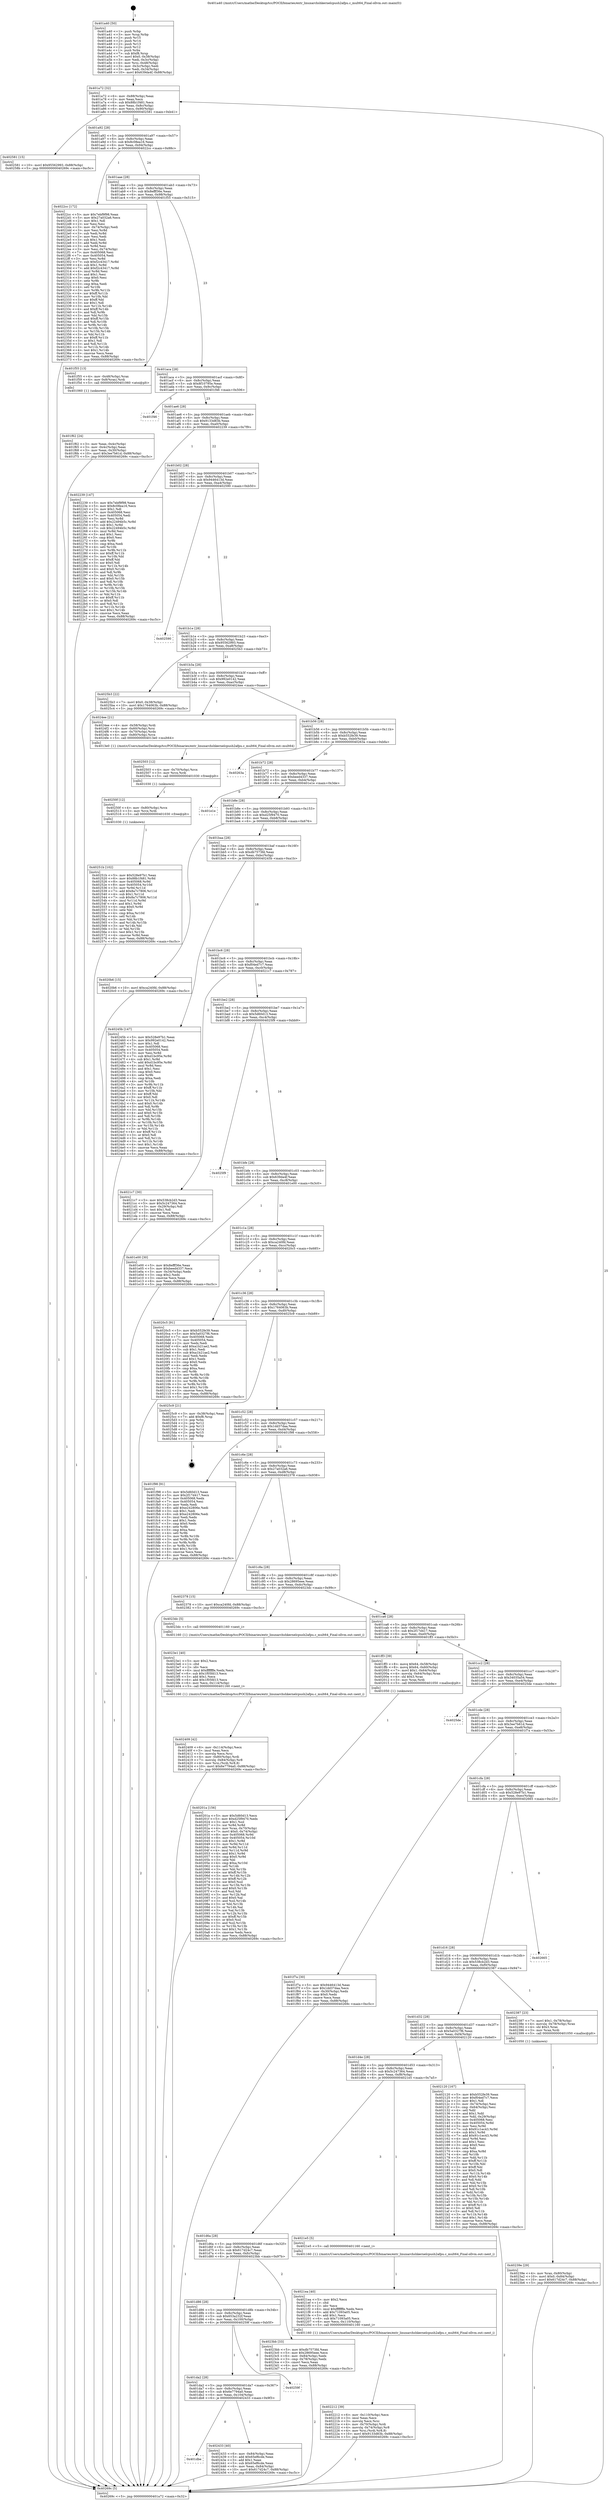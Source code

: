 digraph "0x401a40" {
  label = "0x401a40 (/mnt/c/Users/mathe/Desktop/tcc/POCII/binaries/extr_linuxarchshkernelcpush2afpu.c_mult64_Final-ollvm.out::main(0))"
  labelloc = "t"
  node[shape=record]

  Entry [label="",width=0.3,height=0.3,shape=circle,fillcolor=black,style=filled]
  "0x401a72" [label="{
     0x401a72 [32]\l
     | [instrs]\l
     &nbsp;&nbsp;0x401a72 \<+6\>: mov -0x88(%rbp),%eax\l
     &nbsp;&nbsp;0x401a78 \<+2\>: mov %eax,%ecx\l
     &nbsp;&nbsp;0x401a7a \<+6\>: sub $0x88b1f481,%ecx\l
     &nbsp;&nbsp;0x401a80 \<+6\>: mov %eax,-0x8c(%rbp)\l
     &nbsp;&nbsp;0x401a86 \<+6\>: mov %ecx,-0x90(%rbp)\l
     &nbsp;&nbsp;0x401a8c \<+6\>: je 0000000000402581 \<main+0xb41\>\l
  }"]
  "0x402581" [label="{
     0x402581 [15]\l
     | [instrs]\l
     &nbsp;&nbsp;0x402581 \<+10\>: movl $0x95562993,-0x88(%rbp)\l
     &nbsp;&nbsp;0x40258b \<+5\>: jmp 000000000040269c \<main+0xc5c\>\l
  }"]
  "0x401a92" [label="{
     0x401a92 [28]\l
     | [instrs]\l
     &nbsp;&nbsp;0x401a92 \<+5\>: jmp 0000000000401a97 \<main+0x57\>\l
     &nbsp;&nbsp;0x401a97 \<+6\>: mov -0x8c(%rbp),%eax\l
     &nbsp;&nbsp;0x401a9d \<+5\>: sub $0x8c08ea16,%eax\l
     &nbsp;&nbsp;0x401aa2 \<+6\>: mov %eax,-0x94(%rbp)\l
     &nbsp;&nbsp;0x401aa8 \<+6\>: je 00000000004022cc \<main+0x88c\>\l
  }"]
  Exit [label="",width=0.3,height=0.3,shape=circle,fillcolor=black,style=filled,peripheries=2]
  "0x4022cc" [label="{
     0x4022cc [172]\l
     | [instrs]\l
     &nbsp;&nbsp;0x4022cc \<+5\>: mov $0x7ebf9f98,%eax\l
     &nbsp;&nbsp;0x4022d1 \<+5\>: mov $0x27a032a6,%ecx\l
     &nbsp;&nbsp;0x4022d6 \<+2\>: mov $0x1,%dl\l
     &nbsp;&nbsp;0x4022d8 \<+2\>: xor %esi,%esi\l
     &nbsp;&nbsp;0x4022da \<+3\>: mov -0x74(%rbp),%edi\l
     &nbsp;&nbsp;0x4022dd \<+3\>: mov %esi,%r8d\l
     &nbsp;&nbsp;0x4022e0 \<+3\>: sub %edi,%r8d\l
     &nbsp;&nbsp;0x4022e3 \<+2\>: mov %esi,%edi\l
     &nbsp;&nbsp;0x4022e5 \<+3\>: sub $0x1,%edi\l
     &nbsp;&nbsp;0x4022e8 \<+3\>: add %edi,%r8d\l
     &nbsp;&nbsp;0x4022eb \<+3\>: sub %r8d,%esi\l
     &nbsp;&nbsp;0x4022ee \<+3\>: mov %esi,-0x74(%rbp)\l
     &nbsp;&nbsp;0x4022f1 \<+7\>: mov 0x405068,%esi\l
     &nbsp;&nbsp;0x4022f8 \<+7\>: mov 0x405054,%edi\l
     &nbsp;&nbsp;0x4022ff \<+3\>: mov %esi,%r8d\l
     &nbsp;&nbsp;0x402302 \<+7\>: sub $0xf2c43417,%r8d\l
     &nbsp;&nbsp;0x402309 \<+4\>: sub $0x1,%r8d\l
     &nbsp;&nbsp;0x40230d \<+7\>: add $0xf2c43417,%r8d\l
     &nbsp;&nbsp;0x402314 \<+4\>: imul %r8d,%esi\l
     &nbsp;&nbsp;0x402318 \<+3\>: and $0x1,%esi\l
     &nbsp;&nbsp;0x40231b \<+3\>: cmp $0x0,%esi\l
     &nbsp;&nbsp;0x40231e \<+4\>: sete %r9b\l
     &nbsp;&nbsp;0x402322 \<+3\>: cmp $0xa,%edi\l
     &nbsp;&nbsp;0x402325 \<+4\>: setl %r10b\l
     &nbsp;&nbsp;0x402329 \<+3\>: mov %r9b,%r11b\l
     &nbsp;&nbsp;0x40232c \<+4\>: xor $0xff,%r11b\l
     &nbsp;&nbsp;0x402330 \<+3\>: mov %r10b,%bl\l
     &nbsp;&nbsp;0x402333 \<+3\>: xor $0xff,%bl\l
     &nbsp;&nbsp;0x402336 \<+3\>: xor $0x1,%dl\l
     &nbsp;&nbsp;0x402339 \<+3\>: mov %r11b,%r14b\l
     &nbsp;&nbsp;0x40233c \<+4\>: and $0xff,%r14b\l
     &nbsp;&nbsp;0x402340 \<+3\>: and %dl,%r9b\l
     &nbsp;&nbsp;0x402343 \<+3\>: mov %bl,%r15b\l
     &nbsp;&nbsp;0x402346 \<+4\>: and $0xff,%r15b\l
     &nbsp;&nbsp;0x40234a \<+3\>: and %dl,%r10b\l
     &nbsp;&nbsp;0x40234d \<+3\>: or %r9b,%r14b\l
     &nbsp;&nbsp;0x402350 \<+3\>: or %r10b,%r15b\l
     &nbsp;&nbsp;0x402353 \<+3\>: xor %r15b,%r14b\l
     &nbsp;&nbsp;0x402356 \<+3\>: or %bl,%r11b\l
     &nbsp;&nbsp;0x402359 \<+4\>: xor $0xff,%r11b\l
     &nbsp;&nbsp;0x40235d \<+3\>: or $0x1,%dl\l
     &nbsp;&nbsp;0x402360 \<+3\>: and %dl,%r11b\l
     &nbsp;&nbsp;0x402363 \<+3\>: or %r11b,%r14b\l
     &nbsp;&nbsp;0x402366 \<+4\>: test $0x1,%r14b\l
     &nbsp;&nbsp;0x40236a \<+3\>: cmovne %ecx,%eax\l
     &nbsp;&nbsp;0x40236d \<+6\>: mov %eax,-0x88(%rbp)\l
     &nbsp;&nbsp;0x402373 \<+5\>: jmp 000000000040269c \<main+0xc5c\>\l
  }"]
  "0x401aae" [label="{
     0x401aae [28]\l
     | [instrs]\l
     &nbsp;&nbsp;0x401aae \<+5\>: jmp 0000000000401ab3 \<main+0x73\>\l
     &nbsp;&nbsp;0x401ab3 \<+6\>: mov -0x8c(%rbp),%eax\l
     &nbsp;&nbsp;0x401ab9 \<+5\>: sub $0x8efff36e,%eax\l
     &nbsp;&nbsp;0x401abe \<+6\>: mov %eax,-0x98(%rbp)\l
     &nbsp;&nbsp;0x401ac4 \<+6\>: je 0000000000401f55 \<main+0x515\>\l
  }"]
  "0x40251b" [label="{
     0x40251b [102]\l
     | [instrs]\l
     &nbsp;&nbsp;0x40251b \<+5\>: mov $0x528e97b1,%eax\l
     &nbsp;&nbsp;0x402520 \<+6\>: mov $0x88b1f481,%r8d\l
     &nbsp;&nbsp;0x402526 \<+8\>: mov 0x405068,%r9d\l
     &nbsp;&nbsp;0x40252e \<+8\>: mov 0x405054,%r10d\l
     &nbsp;&nbsp;0x402536 \<+3\>: mov %r9d,%r11d\l
     &nbsp;&nbsp;0x402539 \<+7\>: add $0x8a7c7806,%r11d\l
     &nbsp;&nbsp;0x402540 \<+4\>: sub $0x1,%r11d\l
     &nbsp;&nbsp;0x402544 \<+7\>: sub $0x8a7c7806,%r11d\l
     &nbsp;&nbsp;0x40254b \<+4\>: imul %r11d,%r9d\l
     &nbsp;&nbsp;0x40254f \<+4\>: and $0x1,%r9d\l
     &nbsp;&nbsp;0x402553 \<+4\>: cmp $0x0,%r9d\l
     &nbsp;&nbsp;0x402557 \<+3\>: sete %bl\l
     &nbsp;&nbsp;0x40255a \<+4\>: cmp $0xa,%r10d\l
     &nbsp;&nbsp;0x40255e \<+4\>: setl %r14b\l
     &nbsp;&nbsp;0x402562 \<+3\>: mov %bl,%r15b\l
     &nbsp;&nbsp;0x402565 \<+3\>: and %r14b,%r15b\l
     &nbsp;&nbsp;0x402568 \<+3\>: xor %r14b,%bl\l
     &nbsp;&nbsp;0x40256b \<+3\>: or %bl,%r15b\l
     &nbsp;&nbsp;0x40256e \<+4\>: test $0x1,%r15b\l
     &nbsp;&nbsp;0x402572 \<+4\>: cmovne %r8d,%eax\l
     &nbsp;&nbsp;0x402576 \<+6\>: mov %eax,-0x88(%rbp)\l
     &nbsp;&nbsp;0x40257c \<+5\>: jmp 000000000040269c \<main+0xc5c\>\l
  }"]
  "0x401f55" [label="{
     0x401f55 [13]\l
     | [instrs]\l
     &nbsp;&nbsp;0x401f55 \<+4\>: mov -0x48(%rbp),%rax\l
     &nbsp;&nbsp;0x401f59 \<+4\>: mov 0x8(%rax),%rdi\l
     &nbsp;&nbsp;0x401f5d \<+5\>: call 0000000000401060 \<atoi@plt\>\l
     | [calls]\l
     &nbsp;&nbsp;0x401060 \{1\} (unknown)\l
  }"]
  "0x401aca" [label="{
     0x401aca [28]\l
     | [instrs]\l
     &nbsp;&nbsp;0x401aca \<+5\>: jmp 0000000000401acf \<main+0x8f\>\l
     &nbsp;&nbsp;0x401acf \<+6\>: mov -0x8c(%rbp),%eax\l
     &nbsp;&nbsp;0x401ad5 \<+5\>: sub $0x8f10795e,%eax\l
     &nbsp;&nbsp;0x401ada \<+6\>: mov %eax,-0x9c(%rbp)\l
     &nbsp;&nbsp;0x401ae0 \<+6\>: je 0000000000401f46 \<main+0x506\>\l
  }"]
  "0x40250f" [label="{
     0x40250f [12]\l
     | [instrs]\l
     &nbsp;&nbsp;0x40250f \<+4\>: mov -0x80(%rbp),%rcx\l
     &nbsp;&nbsp;0x402513 \<+3\>: mov %rcx,%rdi\l
     &nbsp;&nbsp;0x402516 \<+5\>: call 0000000000401030 \<free@plt\>\l
     | [calls]\l
     &nbsp;&nbsp;0x401030 \{1\} (unknown)\l
  }"]
  "0x401f46" [label="{
     0x401f46\l
  }", style=dashed]
  "0x401ae6" [label="{
     0x401ae6 [28]\l
     | [instrs]\l
     &nbsp;&nbsp;0x401ae6 \<+5\>: jmp 0000000000401aeb \<main+0xab\>\l
     &nbsp;&nbsp;0x401aeb \<+6\>: mov -0x8c(%rbp),%eax\l
     &nbsp;&nbsp;0x401af1 \<+5\>: sub $0x9133d83b,%eax\l
     &nbsp;&nbsp;0x401af6 \<+6\>: mov %eax,-0xa0(%rbp)\l
     &nbsp;&nbsp;0x401afc \<+6\>: je 0000000000402239 \<main+0x7f9\>\l
  }"]
  "0x402503" [label="{
     0x402503 [12]\l
     | [instrs]\l
     &nbsp;&nbsp;0x402503 \<+4\>: mov -0x70(%rbp),%rcx\l
     &nbsp;&nbsp;0x402507 \<+3\>: mov %rcx,%rdi\l
     &nbsp;&nbsp;0x40250a \<+5\>: call 0000000000401030 \<free@plt\>\l
     | [calls]\l
     &nbsp;&nbsp;0x401030 \{1\} (unknown)\l
  }"]
  "0x402239" [label="{
     0x402239 [147]\l
     | [instrs]\l
     &nbsp;&nbsp;0x402239 \<+5\>: mov $0x7ebf9f98,%eax\l
     &nbsp;&nbsp;0x40223e \<+5\>: mov $0x8c08ea16,%ecx\l
     &nbsp;&nbsp;0x402243 \<+2\>: mov $0x1,%dl\l
     &nbsp;&nbsp;0x402245 \<+7\>: mov 0x405068,%esi\l
     &nbsp;&nbsp;0x40224c \<+7\>: mov 0x405054,%edi\l
     &nbsp;&nbsp;0x402253 \<+3\>: mov %esi,%r8d\l
     &nbsp;&nbsp;0x402256 \<+7\>: add $0x22494b5c,%r8d\l
     &nbsp;&nbsp;0x40225d \<+4\>: sub $0x1,%r8d\l
     &nbsp;&nbsp;0x402261 \<+7\>: sub $0x22494b5c,%r8d\l
     &nbsp;&nbsp;0x402268 \<+4\>: imul %r8d,%esi\l
     &nbsp;&nbsp;0x40226c \<+3\>: and $0x1,%esi\l
     &nbsp;&nbsp;0x40226f \<+3\>: cmp $0x0,%esi\l
     &nbsp;&nbsp;0x402272 \<+4\>: sete %r9b\l
     &nbsp;&nbsp;0x402276 \<+3\>: cmp $0xa,%edi\l
     &nbsp;&nbsp;0x402279 \<+4\>: setl %r10b\l
     &nbsp;&nbsp;0x40227d \<+3\>: mov %r9b,%r11b\l
     &nbsp;&nbsp;0x402280 \<+4\>: xor $0xff,%r11b\l
     &nbsp;&nbsp;0x402284 \<+3\>: mov %r10b,%bl\l
     &nbsp;&nbsp;0x402287 \<+3\>: xor $0xff,%bl\l
     &nbsp;&nbsp;0x40228a \<+3\>: xor $0x0,%dl\l
     &nbsp;&nbsp;0x40228d \<+3\>: mov %r11b,%r14b\l
     &nbsp;&nbsp;0x402290 \<+4\>: and $0x0,%r14b\l
     &nbsp;&nbsp;0x402294 \<+3\>: and %dl,%r9b\l
     &nbsp;&nbsp;0x402297 \<+3\>: mov %bl,%r15b\l
     &nbsp;&nbsp;0x40229a \<+4\>: and $0x0,%r15b\l
     &nbsp;&nbsp;0x40229e \<+3\>: and %dl,%r10b\l
     &nbsp;&nbsp;0x4022a1 \<+3\>: or %r9b,%r14b\l
     &nbsp;&nbsp;0x4022a4 \<+3\>: or %r10b,%r15b\l
     &nbsp;&nbsp;0x4022a7 \<+3\>: xor %r15b,%r14b\l
     &nbsp;&nbsp;0x4022aa \<+3\>: or %bl,%r11b\l
     &nbsp;&nbsp;0x4022ad \<+4\>: xor $0xff,%r11b\l
     &nbsp;&nbsp;0x4022b1 \<+3\>: or $0x0,%dl\l
     &nbsp;&nbsp;0x4022b4 \<+3\>: and %dl,%r11b\l
     &nbsp;&nbsp;0x4022b7 \<+3\>: or %r11b,%r14b\l
     &nbsp;&nbsp;0x4022ba \<+4\>: test $0x1,%r14b\l
     &nbsp;&nbsp;0x4022be \<+3\>: cmovne %ecx,%eax\l
     &nbsp;&nbsp;0x4022c1 \<+6\>: mov %eax,-0x88(%rbp)\l
     &nbsp;&nbsp;0x4022c7 \<+5\>: jmp 000000000040269c \<main+0xc5c\>\l
  }"]
  "0x401b02" [label="{
     0x401b02 [28]\l
     | [instrs]\l
     &nbsp;&nbsp;0x401b02 \<+5\>: jmp 0000000000401b07 \<main+0xc7\>\l
     &nbsp;&nbsp;0x401b07 \<+6\>: mov -0x8c(%rbp),%eax\l
     &nbsp;&nbsp;0x401b0d \<+5\>: sub $0x9446413d,%eax\l
     &nbsp;&nbsp;0x401b12 \<+6\>: mov %eax,-0xa4(%rbp)\l
     &nbsp;&nbsp;0x401b18 \<+6\>: je 0000000000402590 \<main+0xb50\>\l
  }"]
  "0x401dbe" [label="{
     0x401dbe\l
  }", style=dashed]
  "0x402590" [label="{
     0x402590\l
  }", style=dashed]
  "0x401b1e" [label="{
     0x401b1e [28]\l
     | [instrs]\l
     &nbsp;&nbsp;0x401b1e \<+5\>: jmp 0000000000401b23 \<main+0xe3\>\l
     &nbsp;&nbsp;0x401b23 \<+6\>: mov -0x8c(%rbp),%eax\l
     &nbsp;&nbsp;0x401b29 \<+5\>: sub $0x95562993,%eax\l
     &nbsp;&nbsp;0x401b2e \<+6\>: mov %eax,-0xa8(%rbp)\l
     &nbsp;&nbsp;0x401b34 \<+6\>: je 00000000004025b3 \<main+0xb73\>\l
  }"]
  "0x402433" [label="{
     0x402433 [40]\l
     | [instrs]\l
     &nbsp;&nbsp;0x402433 \<+6\>: mov -0x84(%rbp),%eax\l
     &nbsp;&nbsp;0x402439 \<+5\>: add $0x65ef6cde,%eax\l
     &nbsp;&nbsp;0x40243e \<+3\>: add $0x1,%eax\l
     &nbsp;&nbsp;0x402441 \<+5\>: sub $0x65ef6cde,%eax\l
     &nbsp;&nbsp;0x402446 \<+6\>: mov %eax,-0x84(%rbp)\l
     &nbsp;&nbsp;0x40244c \<+10\>: movl $0x617d24c7,-0x88(%rbp)\l
     &nbsp;&nbsp;0x402456 \<+5\>: jmp 000000000040269c \<main+0xc5c\>\l
  }"]
  "0x4025b3" [label="{
     0x4025b3 [22]\l
     | [instrs]\l
     &nbsp;&nbsp;0x4025b3 \<+7\>: movl $0x0,-0x38(%rbp)\l
     &nbsp;&nbsp;0x4025ba \<+10\>: movl $0x1764063b,-0x88(%rbp)\l
     &nbsp;&nbsp;0x4025c4 \<+5\>: jmp 000000000040269c \<main+0xc5c\>\l
  }"]
  "0x401b3a" [label="{
     0x401b3a [28]\l
     | [instrs]\l
     &nbsp;&nbsp;0x401b3a \<+5\>: jmp 0000000000401b3f \<main+0xff\>\l
     &nbsp;&nbsp;0x401b3f \<+6\>: mov -0x8c(%rbp),%eax\l
     &nbsp;&nbsp;0x401b45 \<+5\>: sub $0x992e0142,%eax\l
     &nbsp;&nbsp;0x401b4a \<+6\>: mov %eax,-0xac(%rbp)\l
     &nbsp;&nbsp;0x401b50 \<+6\>: je 00000000004024ee \<main+0xaae\>\l
  }"]
  "0x401da2" [label="{
     0x401da2 [28]\l
     | [instrs]\l
     &nbsp;&nbsp;0x401da2 \<+5\>: jmp 0000000000401da7 \<main+0x367\>\l
     &nbsp;&nbsp;0x401da7 \<+6\>: mov -0x8c(%rbp),%eax\l
     &nbsp;&nbsp;0x401dad \<+5\>: sub $0x6e7794a0,%eax\l
     &nbsp;&nbsp;0x401db2 \<+6\>: mov %eax,-0x104(%rbp)\l
     &nbsp;&nbsp;0x401db8 \<+6\>: je 0000000000402433 \<main+0x9f3\>\l
  }"]
  "0x4024ee" [label="{
     0x4024ee [21]\l
     | [instrs]\l
     &nbsp;&nbsp;0x4024ee \<+4\>: mov -0x58(%rbp),%rdi\l
     &nbsp;&nbsp;0x4024f2 \<+4\>: mov -0x60(%rbp),%rsi\l
     &nbsp;&nbsp;0x4024f6 \<+4\>: mov -0x70(%rbp),%rdx\l
     &nbsp;&nbsp;0x4024fa \<+4\>: mov -0x80(%rbp),%rcx\l
     &nbsp;&nbsp;0x4024fe \<+5\>: call 00000000004013e0 \<mult64\>\l
     | [calls]\l
     &nbsp;&nbsp;0x4013e0 \{1\} (/mnt/c/Users/mathe/Desktop/tcc/POCII/binaries/extr_linuxarchshkernelcpush2afpu.c_mult64_Final-ollvm.out::mult64)\l
  }"]
  "0x401b56" [label="{
     0x401b56 [28]\l
     | [instrs]\l
     &nbsp;&nbsp;0x401b56 \<+5\>: jmp 0000000000401b5b \<main+0x11b\>\l
     &nbsp;&nbsp;0x401b5b \<+6\>: mov -0x8c(%rbp),%eax\l
     &nbsp;&nbsp;0x401b61 \<+5\>: sub $0xb552fe39,%eax\l
     &nbsp;&nbsp;0x401b66 \<+6\>: mov %eax,-0xb0(%rbp)\l
     &nbsp;&nbsp;0x401b6c \<+6\>: je 000000000040263a \<main+0xbfa\>\l
  }"]
  "0x40259f" [label="{
     0x40259f\l
  }", style=dashed]
  "0x40263a" [label="{
     0x40263a\l
  }", style=dashed]
  "0x401b72" [label="{
     0x401b72 [28]\l
     | [instrs]\l
     &nbsp;&nbsp;0x401b72 \<+5\>: jmp 0000000000401b77 \<main+0x137\>\l
     &nbsp;&nbsp;0x401b77 \<+6\>: mov -0x8c(%rbp),%eax\l
     &nbsp;&nbsp;0x401b7d \<+5\>: sub $0xbeed4337,%eax\l
     &nbsp;&nbsp;0x401b82 \<+6\>: mov %eax,-0xb4(%rbp)\l
     &nbsp;&nbsp;0x401b88 \<+6\>: je 0000000000401e1e \<main+0x3de\>\l
  }"]
  "0x402409" [label="{
     0x402409 [42]\l
     | [instrs]\l
     &nbsp;&nbsp;0x402409 \<+6\>: mov -0x114(%rbp),%ecx\l
     &nbsp;&nbsp;0x40240f \<+3\>: imul %eax,%ecx\l
     &nbsp;&nbsp;0x402412 \<+3\>: movslq %ecx,%rsi\l
     &nbsp;&nbsp;0x402415 \<+4\>: mov -0x80(%rbp),%rdi\l
     &nbsp;&nbsp;0x402419 \<+7\>: movslq -0x84(%rbp),%r8\l
     &nbsp;&nbsp;0x402420 \<+4\>: mov %rsi,(%rdi,%r8,8)\l
     &nbsp;&nbsp;0x402424 \<+10\>: movl $0x6e7794a0,-0x88(%rbp)\l
     &nbsp;&nbsp;0x40242e \<+5\>: jmp 000000000040269c \<main+0xc5c\>\l
  }"]
  "0x401e1e" [label="{
     0x401e1e\l
  }", style=dashed]
  "0x401b8e" [label="{
     0x401b8e [28]\l
     | [instrs]\l
     &nbsp;&nbsp;0x401b8e \<+5\>: jmp 0000000000401b93 \<main+0x153\>\l
     &nbsp;&nbsp;0x401b93 \<+6\>: mov -0x8c(%rbp),%eax\l
     &nbsp;&nbsp;0x401b99 \<+5\>: sub $0xd25f9470,%eax\l
     &nbsp;&nbsp;0x401b9e \<+6\>: mov %eax,-0xb8(%rbp)\l
     &nbsp;&nbsp;0x401ba4 \<+6\>: je 00000000004020b6 \<main+0x676\>\l
  }"]
  "0x4023e1" [label="{
     0x4023e1 [40]\l
     | [instrs]\l
     &nbsp;&nbsp;0x4023e1 \<+5\>: mov $0x2,%ecx\l
     &nbsp;&nbsp;0x4023e6 \<+1\>: cltd\l
     &nbsp;&nbsp;0x4023e7 \<+2\>: idiv %ecx\l
     &nbsp;&nbsp;0x4023e9 \<+6\>: imul $0xfffffffe,%edx,%ecx\l
     &nbsp;&nbsp;0x4023ef \<+6\>: sub $0x1f05fd13,%ecx\l
     &nbsp;&nbsp;0x4023f5 \<+3\>: add $0x1,%ecx\l
     &nbsp;&nbsp;0x4023f8 \<+6\>: add $0x1f05fd13,%ecx\l
     &nbsp;&nbsp;0x4023fe \<+6\>: mov %ecx,-0x114(%rbp)\l
     &nbsp;&nbsp;0x402404 \<+5\>: call 0000000000401160 \<next_i\>\l
     | [calls]\l
     &nbsp;&nbsp;0x401160 \{1\} (/mnt/c/Users/mathe/Desktop/tcc/POCII/binaries/extr_linuxarchshkernelcpush2afpu.c_mult64_Final-ollvm.out::next_i)\l
  }"]
  "0x4020b6" [label="{
     0x4020b6 [15]\l
     | [instrs]\l
     &nbsp;&nbsp;0x4020b6 \<+10\>: movl $0xca240fd,-0x88(%rbp)\l
     &nbsp;&nbsp;0x4020c0 \<+5\>: jmp 000000000040269c \<main+0xc5c\>\l
  }"]
  "0x401baa" [label="{
     0x401baa [28]\l
     | [instrs]\l
     &nbsp;&nbsp;0x401baa \<+5\>: jmp 0000000000401baf \<main+0x16f\>\l
     &nbsp;&nbsp;0x401baf \<+6\>: mov -0x8c(%rbp),%eax\l
     &nbsp;&nbsp;0x401bb5 \<+5\>: sub $0xdb7573fd,%eax\l
     &nbsp;&nbsp;0x401bba \<+6\>: mov %eax,-0xbc(%rbp)\l
     &nbsp;&nbsp;0x401bc0 \<+6\>: je 000000000040245b \<main+0xa1b\>\l
  }"]
  "0x401d86" [label="{
     0x401d86 [28]\l
     | [instrs]\l
     &nbsp;&nbsp;0x401d86 \<+5\>: jmp 0000000000401d8b \<main+0x34b\>\l
     &nbsp;&nbsp;0x401d8b \<+6\>: mov -0x8c(%rbp),%eax\l
     &nbsp;&nbsp;0x401d91 \<+5\>: sub $0x653a232f,%eax\l
     &nbsp;&nbsp;0x401d96 \<+6\>: mov %eax,-0x100(%rbp)\l
     &nbsp;&nbsp;0x401d9c \<+6\>: je 000000000040259f \<main+0xb5f\>\l
  }"]
  "0x40245b" [label="{
     0x40245b [147]\l
     | [instrs]\l
     &nbsp;&nbsp;0x40245b \<+5\>: mov $0x528e97b1,%eax\l
     &nbsp;&nbsp;0x402460 \<+5\>: mov $0x992e0142,%ecx\l
     &nbsp;&nbsp;0x402465 \<+2\>: mov $0x1,%dl\l
     &nbsp;&nbsp;0x402467 \<+7\>: mov 0x405068,%esi\l
     &nbsp;&nbsp;0x40246e \<+7\>: mov 0x405054,%edi\l
     &nbsp;&nbsp;0x402475 \<+3\>: mov %esi,%r8d\l
     &nbsp;&nbsp;0x402478 \<+7\>: sub $0xd1bc95e,%r8d\l
     &nbsp;&nbsp;0x40247f \<+4\>: sub $0x1,%r8d\l
     &nbsp;&nbsp;0x402483 \<+7\>: add $0xd1bc95e,%r8d\l
     &nbsp;&nbsp;0x40248a \<+4\>: imul %r8d,%esi\l
     &nbsp;&nbsp;0x40248e \<+3\>: and $0x1,%esi\l
     &nbsp;&nbsp;0x402491 \<+3\>: cmp $0x0,%esi\l
     &nbsp;&nbsp;0x402494 \<+4\>: sete %r9b\l
     &nbsp;&nbsp;0x402498 \<+3\>: cmp $0xa,%edi\l
     &nbsp;&nbsp;0x40249b \<+4\>: setl %r10b\l
     &nbsp;&nbsp;0x40249f \<+3\>: mov %r9b,%r11b\l
     &nbsp;&nbsp;0x4024a2 \<+4\>: xor $0xff,%r11b\l
     &nbsp;&nbsp;0x4024a6 \<+3\>: mov %r10b,%bl\l
     &nbsp;&nbsp;0x4024a9 \<+3\>: xor $0xff,%bl\l
     &nbsp;&nbsp;0x4024ac \<+3\>: xor $0x0,%dl\l
     &nbsp;&nbsp;0x4024af \<+3\>: mov %r11b,%r14b\l
     &nbsp;&nbsp;0x4024b2 \<+4\>: and $0x0,%r14b\l
     &nbsp;&nbsp;0x4024b6 \<+3\>: and %dl,%r9b\l
     &nbsp;&nbsp;0x4024b9 \<+3\>: mov %bl,%r15b\l
     &nbsp;&nbsp;0x4024bc \<+4\>: and $0x0,%r15b\l
     &nbsp;&nbsp;0x4024c0 \<+3\>: and %dl,%r10b\l
     &nbsp;&nbsp;0x4024c3 \<+3\>: or %r9b,%r14b\l
     &nbsp;&nbsp;0x4024c6 \<+3\>: or %r10b,%r15b\l
     &nbsp;&nbsp;0x4024c9 \<+3\>: xor %r15b,%r14b\l
     &nbsp;&nbsp;0x4024cc \<+3\>: or %bl,%r11b\l
     &nbsp;&nbsp;0x4024cf \<+4\>: xor $0xff,%r11b\l
     &nbsp;&nbsp;0x4024d3 \<+3\>: or $0x0,%dl\l
     &nbsp;&nbsp;0x4024d6 \<+3\>: and %dl,%r11b\l
     &nbsp;&nbsp;0x4024d9 \<+3\>: or %r11b,%r14b\l
     &nbsp;&nbsp;0x4024dc \<+4\>: test $0x1,%r14b\l
     &nbsp;&nbsp;0x4024e0 \<+3\>: cmovne %ecx,%eax\l
     &nbsp;&nbsp;0x4024e3 \<+6\>: mov %eax,-0x88(%rbp)\l
     &nbsp;&nbsp;0x4024e9 \<+5\>: jmp 000000000040269c \<main+0xc5c\>\l
  }"]
  "0x401bc6" [label="{
     0x401bc6 [28]\l
     | [instrs]\l
     &nbsp;&nbsp;0x401bc6 \<+5\>: jmp 0000000000401bcb \<main+0x18b\>\l
     &nbsp;&nbsp;0x401bcb \<+6\>: mov -0x8c(%rbp),%eax\l
     &nbsp;&nbsp;0x401bd1 \<+5\>: sub $0xf04ed7c7,%eax\l
     &nbsp;&nbsp;0x401bd6 \<+6\>: mov %eax,-0xc0(%rbp)\l
     &nbsp;&nbsp;0x401bdc \<+6\>: je 00000000004021c7 \<main+0x787\>\l
  }"]
  "0x4023bb" [label="{
     0x4023bb [33]\l
     | [instrs]\l
     &nbsp;&nbsp;0x4023bb \<+5\>: mov $0xdb7573fd,%eax\l
     &nbsp;&nbsp;0x4023c0 \<+5\>: mov $0x28695eee,%ecx\l
     &nbsp;&nbsp;0x4023c5 \<+6\>: mov -0x84(%rbp),%edx\l
     &nbsp;&nbsp;0x4023cb \<+3\>: cmp -0x78(%rbp),%edx\l
     &nbsp;&nbsp;0x4023ce \<+3\>: cmovl %ecx,%eax\l
     &nbsp;&nbsp;0x4023d1 \<+6\>: mov %eax,-0x88(%rbp)\l
     &nbsp;&nbsp;0x4023d7 \<+5\>: jmp 000000000040269c \<main+0xc5c\>\l
  }"]
  "0x4021c7" [label="{
     0x4021c7 [30]\l
     | [instrs]\l
     &nbsp;&nbsp;0x4021c7 \<+5\>: mov $0x538cb2d3,%eax\l
     &nbsp;&nbsp;0x4021cc \<+5\>: mov $0x5c247364,%ecx\l
     &nbsp;&nbsp;0x4021d1 \<+3\>: mov -0x29(%rbp),%dl\l
     &nbsp;&nbsp;0x4021d4 \<+3\>: test $0x1,%dl\l
     &nbsp;&nbsp;0x4021d7 \<+3\>: cmovne %ecx,%eax\l
     &nbsp;&nbsp;0x4021da \<+6\>: mov %eax,-0x88(%rbp)\l
     &nbsp;&nbsp;0x4021e0 \<+5\>: jmp 000000000040269c \<main+0xc5c\>\l
  }"]
  "0x401be2" [label="{
     0x401be2 [28]\l
     | [instrs]\l
     &nbsp;&nbsp;0x401be2 \<+5\>: jmp 0000000000401be7 \<main+0x1a7\>\l
     &nbsp;&nbsp;0x401be7 \<+6\>: mov -0x8c(%rbp),%eax\l
     &nbsp;&nbsp;0x401bed \<+5\>: sub $0x5d60d13,%eax\l
     &nbsp;&nbsp;0x401bf2 \<+6\>: mov %eax,-0xc4(%rbp)\l
     &nbsp;&nbsp;0x401bf8 \<+6\>: je 00000000004025f9 \<main+0xbb9\>\l
  }"]
  "0x40239e" [label="{
     0x40239e [29]\l
     | [instrs]\l
     &nbsp;&nbsp;0x40239e \<+4\>: mov %rax,-0x80(%rbp)\l
     &nbsp;&nbsp;0x4023a2 \<+10\>: movl $0x0,-0x84(%rbp)\l
     &nbsp;&nbsp;0x4023ac \<+10\>: movl $0x617d24c7,-0x88(%rbp)\l
     &nbsp;&nbsp;0x4023b6 \<+5\>: jmp 000000000040269c \<main+0xc5c\>\l
  }"]
  "0x4025f9" [label="{
     0x4025f9\l
  }", style=dashed]
  "0x401bfe" [label="{
     0x401bfe [28]\l
     | [instrs]\l
     &nbsp;&nbsp;0x401bfe \<+5\>: jmp 0000000000401c03 \<main+0x1c3\>\l
     &nbsp;&nbsp;0x401c03 \<+6\>: mov -0x8c(%rbp),%eax\l
     &nbsp;&nbsp;0x401c09 \<+5\>: sub $0x639da4f,%eax\l
     &nbsp;&nbsp;0x401c0e \<+6\>: mov %eax,-0xc8(%rbp)\l
     &nbsp;&nbsp;0x401c14 \<+6\>: je 0000000000401e00 \<main+0x3c0\>\l
  }"]
  "0x402212" [label="{
     0x402212 [39]\l
     | [instrs]\l
     &nbsp;&nbsp;0x402212 \<+6\>: mov -0x110(%rbp),%ecx\l
     &nbsp;&nbsp;0x402218 \<+3\>: imul %eax,%ecx\l
     &nbsp;&nbsp;0x40221b \<+3\>: movslq %ecx,%rsi\l
     &nbsp;&nbsp;0x40221e \<+4\>: mov -0x70(%rbp),%rdi\l
     &nbsp;&nbsp;0x402222 \<+4\>: movslq -0x74(%rbp),%r8\l
     &nbsp;&nbsp;0x402226 \<+4\>: mov %rsi,(%rdi,%r8,8)\l
     &nbsp;&nbsp;0x40222a \<+10\>: movl $0x9133d83b,-0x88(%rbp)\l
     &nbsp;&nbsp;0x402234 \<+5\>: jmp 000000000040269c \<main+0xc5c\>\l
  }"]
  "0x401e00" [label="{
     0x401e00 [30]\l
     | [instrs]\l
     &nbsp;&nbsp;0x401e00 \<+5\>: mov $0x8efff36e,%eax\l
     &nbsp;&nbsp;0x401e05 \<+5\>: mov $0xbeed4337,%ecx\l
     &nbsp;&nbsp;0x401e0a \<+3\>: mov -0x34(%rbp),%edx\l
     &nbsp;&nbsp;0x401e0d \<+3\>: cmp $0x2,%edx\l
     &nbsp;&nbsp;0x401e10 \<+3\>: cmovne %ecx,%eax\l
     &nbsp;&nbsp;0x401e13 \<+6\>: mov %eax,-0x88(%rbp)\l
     &nbsp;&nbsp;0x401e19 \<+5\>: jmp 000000000040269c \<main+0xc5c\>\l
  }"]
  "0x401c1a" [label="{
     0x401c1a [28]\l
     | [instrs]\l
     &nbsp;&nbsp;0x401c1a \<+5\>: jmp 0000000000401c1f \<main+0x1df\>\l
     &nbsp;&nbsp;0x401c1f \<+6\>: mov -0x8c(%rbp),%eax\l
     &nbsp;&nbsp;0x401c25 \<+5\>: sub $0xca240fd,%eax\l
     &nbsp;&nbsp;0x401c2a \<+6\>: mov %eax,-0xcc(%rbp)\l
     &nbsp;&nbsp;0x401c30 \<+6\>: je 00000000004020c5 \<main+0x685\>\l
  }"]
  "0x40269c" [label="{
     0x40269c [5]\l
     | [instrs]\l
     &nbsp;&nbsp;0x40269c \<+5\>: jmp 0000000000401a72 \<main+0x32\>\l
  }"]
  "0x401a40" [label="{
     0x401a40 [50]\l
     | [instrs]\l
     &nbsp;&nbsp;0x401a40 \<+1\>: push %rbp\l
     &nbsp;&nbsp;0x401a41 \<+3\>: mov %rsp,%rbp\l
     &nbsp;&nbsp;0x401a44 \<+2\>: push %r15\l
     &nbsp;&nbsp;0x401a46 \<+2\>: push %r14\l
     &nbsp;&nbsp;0x401a48 \<+2\>: push %r13\l
     &nbsp;&nbsp;0x401a4a \<+2\>: push %r12\l
     &nbsp;&nbsp;0x401a4c \<+1\>: push %rbx\l
     &nbsp;&nbsp;0x401a4d \<+7\>: sub $0xf8,%rsp\l
     &nbsp;&nbsp;0x401a54 \<+7\>: movl $0x0,-0x38(%rbp)\l
     &nbsp;&nbsp;0x401a5b \<+3\>: mov %edi,-0x3c(%rbp)\l
     &nbsp;&nbsp;0x401a5e \<+4\>: mov %rsi,-0x48(%rbp)\l
     &nbsp;&nbsp;0x401a62 \<+3\>: mov -0x3c(%rbp),%edi\l
     &nbsp;&nbsp;0x401a65 \<+3\>: mov %edi,-0x34(%rbp)\l
     &nbsp;&nbsp;0x401a68 \<+10\>: movl $0x639da4f,-0x88(%rbp)\l
  }"]
  "0x401f62" [label="{
     0x401f62 [24]\l
     | [instrs]\l
     &nbsp;&nbsp;0x401f62 \<+3\>: mov %eax,-0x4c(%rbp)\l
     &nbsp;&nbsp;0x401f65 \<+3\>: mov -0x4c(%rbp),%eax\l
     &nbsp;&nbsp;0x401f68 \<+3\>: mov %eax,-0x30(%rbp)\l
     &nbsp;&nbsp;0x401f6b \<+10\>: movl $0x3ee7b61d,-0x88(%rbp)\l
     &nbsp;&nbsp;0x401f75 \<+5\>: jmp 000000000040269c \<main+0xc5c\>\l
  }"]
  "0x4021ea" [label="{
     0x4021ea [40]\l
     | [instrs]\l
     &nbsp;&nbsp;0x4021ea \<+5\>: mov $0x2,%ecx\l
     &nbsp;&nbsp;0x4021ef \<+1\>: cltd\l
     &nbsp;&nbsp;0x4021f0 \<+2\>: idiv %ecx\l
     &nbsp;&nbsp;0x4021f2 \<+6\>: imul $0xfffffffe,%edx,%ecx\l
     &nbsp;&nbsp;0x4021f8 \<+6\>: add $0x71093a05,%ecx\l
     &nbsp;&nbsp;0x4021fe \<+3\>: add $0x1,%ecx\l
     &nbsp;&nbsp;0x402201 \<+6\>: sub $0x71093a05,%ecx\l
     &nbsp;&nbsp;0x402207 \<+6\>: mov %ecx,-0x110(%rbp)\l
     &nbsp;&nbsp;0x40220d \<+5\>: call 0000000000401160 \<next_i\>\l
     | [calls]\l
     &nbsp;&nbsp;0x401160 \{1\} (/mnt/c/Users/mathe/Desktop/tcc/POCII/binaries/extr_linuxarchshkernelcpush2afpu.c_mult64_Final-ollvm.out::next_i)\l
  }"]
  "0x4020c5" [label="{
     0x4020c5 [91]\l
     | [instrs]\l
     &nbsp;&nbsp;0x4020c5 \<+5\>: mov $0xb552fe39,%eax\l
     &nbsp;&nbsp;0x4020ca \<+5\>: mov $0x5a0327f6,%ecx\l
     &nbsp;&nbsp;0x4020cf \<+7\>: mov 0x405068,%edx\l
     &nbsp;&nbsp;0x4020d6 \<+7\>: mov 0x405054,%esi\l
     &nbsp;&nbsp;0x4020dd \<+2\>: mov %edx,%edi\l
     &nbsp;&nbsp;0x4020df \<+6\>: add $0xa1b21ae2,%edi\l
     &nbsp;&nbsp;0x4020e5 \<+3\>: sub $0x1,%edi\l
     &nbsp;&nbsp;0x4020e8 \<+6\>: sub $0xa1b21ae2,%edi\l
     &nbsp;&nbsp;0x4020ee \<+3\>: imul %edi,%edx\l
     &nbsp;&nbsp;0x4020f1 \<+3\>: and $0x1,%edx\l
     &nbsp;&nbsp;0x4020f4 \<+3\>: cmp $0x0,%edx\l
     &nbsp;&nbsp;0x4020f7 \<+4\>: sete %r8b\l
     &nbsp;&nbsp;0x4020fb \<+3\>: cmp $0xa,%esi\l
     &nbsp;&nbsp;0x4020fe \<+4\>: setl %r9b\l
     &nbsp;&nbsp;0x402102 \<+3\>: mov %r8b,%r10b\l
     &nbsp;&nbsp;0x402105 \<+3\>: and %r9b,%r10b\l
     &nbsp;&nbsp;0x402108 \<+3\>: xor %r9b,%r8b\l
     &nbsp;&nbsp;0x40210b \<+3\>: or %r8b,%r10b\l
     &nbsp;&nbsp;0x40210e \<+4\>: test $0x1,%r10b\l
     &nbsp;&nbsp;0x402112 \<+3\>: cmovne %ecx,%eax\l
     &nbsp;&nbsp;0x402115 \<+6\>: mov %eax,-0x88(%rbp)\l
     &nbsp;&nbsp;0x40211b \<+5\>: jmp 000000000040269c \<main+0xc5c\>\l
  }"]
  "0x401c36" [label="{
     0x401c36 [28]\l
     | [instrs]\l
     &nbsp;&nbsp;0x401c36 \<+5\>: jmp 0000000000401c3b \<main+0x1fb\>\l
     &nbsp;&nbsp;0x401c3b \<+6\>: mov -0x8c(%rbp),%eax\l
     &nbsp;&nbsp;0x401c41 \<+5\>: sub $0x1764063b,%eax\l
     &nbsp;&nbsp;0x401c46 \<+6\>: mov %eax,-0xd0(%rbp)\l
     &nbsp;&nbsp;0x401c4c \<+6\>: je 00000000004025c9 \<main+0xb89\>\l
  }"]
  "0x401d6a" [label="{
     0x401d6a [28]\l
     | [instrs]\l
     &nbsp;&nbsp;0x401d6a \<+5\>: jmp 0000000000401d6f \<main+0x32f\>\l
     &nbsp;&nbsp;0x401d6f \<+6\>: mov -0x8c(%rbp),%eax\l
     &nbsp;&nbsp;0x401d75 \<+5\>: sub $0x617d24c7,%eax\l
     &nbsp;&nbsp;0x401d7a \<+6\>: mov %eax,-0xfc(%rbp)\l
     &nbsp;&nbsp;0x401d80 \<+6\>: je 00000000004023bb \<main+0x97b\>\l
  }"]
  "0x4025c9" [label="{
     0x4025c9 [21]\l
     | [instrs]\l
     &nbsp;&nbsp;0x4025c9 \<+3\>: mov -0x38(%rbp),%eax\l
     &nbsp;&nbsp;0x4025cc \<+7\>: add $0xf8,%rsp\l
     &nbsp;&nbsp;0x4025d3 \<+1\>: pop %rbx\l
     &nbsp;&nbsp;0x4025d4 \<+2\>: pop %r12\l
     &nbsp;&nbsp;0x4025d6 \<+2\>: pop %r13\l
     &nbsp;&nbsp;0x4025d8 \<+2\>: pop %r14\l
     &nbsp;&nbsp;0x4025da \<+2\>: pop %r15\l
     &nbsp;&nbsp;0x4025dc \<+1\>: pop %rbp\l
     &nbsp;&nbsp;0x4025dd \<+1\>: ret\l
  }"]
  "0x401c52" [label="{
     0x401c52 [28]\l
     | [instrs]\l
     &nbsp;&nbsp;0x401c52 \<+5\>: jmp 0000000000401c57 \<main+0x217\>\l
     &nbsp;&nbsp;0x401c57 \<+6\>: mov -0x8c(%rbp),%eax\l
     &nbsp;&nbsp;0x401c5d \<+5\>: sub $0x1dd37daa,%eax\l
     &nbsp;&nbsp;0x401c62 \<+6\>: mov %eax,-0xd4(%rbp)\l
     &nbsp;&nbsp;0x401c68 \<+6\>: je 0000000000401f98 \<main+0x558\>\l
  }"]
  "0x4021e5" [label="{
     0x4021e5 [5]\l
     | [instrs]\l
     &nbsp;&nbsp;0x4021e5 \<+5\>: call 0000000000401160 \<next_i\>\l
     | [calls]\l
     &nbsp;&nbsp;0x401160 \{1\} (/mnt/c/Users/mathe/Desktop/tcc/POCII/binaries/extr_linuxarchshkernelcpush2afpu.c_mult64_Final-ollvm.out::next_i)\l
  }"]
  "0x401f98" [label="{
     0x401f98 [91]\l
     | [instrs]\l
     &nbsp;&nbsp;0x401f98 \<+5\>: mov $0x5d60d13,%eax\l
     &nbsp;&nbsp;0x401f9d \<+5\>: mov $0x2f17d417,%ecx\l
     &nbsp;&nbsp;0x401fa2 \<+7\>: mov 0x405068,%edx\l
     &nbsp;&nbsp;0x401fa9 \<+7\>: mov 0x405054,%esi\l
     &nbsp;&nbsp;0x401fb0 \<+2\>: mov %edx,%edi\l
     &nbsp;&nbsp;0x401fb2 \<+6\>: add $0xe242806e,%edi\l
     &nbsp;&nbsp;0x401fb8 \<+3\>: sub $0x1,%edi\l
     &nbsp;&nbsp;0x401fbb \<+6\>: sub $0xe242806e,%edi\l
     &nbsp;&nbsp;0x401fc1 \<+3\>: imul %edi,%edx\l
     &nbsp;&nbsp;0x401fc4 \<+3\>: and $0x1,%edx\l
     &nbsp;&nbsp;0x401fc7 \<+3\>: cmp $0x0,%edx\l
     &nbsp;&nbsp;0x401fca \<+4\>: sete %r8b\l
     &nbsp;&nbsp;0x401fce \<+3\>: cmp $0xa,%esi\l
     &nbsp;&nbsp;0x401fd1 \<+4\>: setl %r9b\l
     &nbsp;&nbsp;0x401fd5 \<+3\>: mov %r8b,%r10b\l
     &nbsp;&nbsp;0x401fd8 \<+3\>: and %r9b,%r10b\l
     &nbsp;&nbsp;0x401fdb \<+3\>: xor %r9b,%r8b\l
     &nbsp;&nbsp;0x401fde \<+3\>: or %r8b,%r10b\l
     &nbsp;&nbsp;0x401fe1 \<+4\>: test $0x1,%r10b\l
     &nbsp;&nbsp;0x401fe5 \<+3\>: cmovne %ecx,%eax\l
     &nbsp;&nbsp;0x401fe8 \<+6\>: mov %eax,-0x88(%rbp)\l
     &nbsp;&nbsp;0x401fee \<+5\>: jmp 000000000040269c \<main+0xc5c\>\l
  }"]
  "0x401c6e" [label="{
     0x401c6e [28]\l
     | [instrs]\l
     &nbsp;&nbsp;0x401c6e \<+5\>: jmp 0000000000401c73 \<main+0x233\>\l
     &nbsp;&nbsp;0x401c73 \<+6\>: mov -0x8c(%rbp),%eax\l
     &nbsp;&nbsp;0x401c79 \<+5\>: sub $0x27a032a6,%eax\l
     &nbsp;&nbsp;0x401c7e \<+6\>: mov %eax,-0xd8(%rbp)\l
     &nbsp;&nbsp;0x401c84 \<+6\>: je 0000000000402378 \<main+0x938\>\l
  }"]
  "0x401d4e" [label="{
     0x401d4e [28]\l
     | [instrs]\l
     &nbsp;&nbsp;0x401d4e \<+5\>: jmp 0000000000401d53 \<main+0x313\>\l
     &nbsp;&nbsp;0x401d53 \<+6\>: mov -0x8c(%rbp),%eax\l
     &nbsp;&nbsp;0x401d59 \<+5\>: sub $0x5c247364,%eax\l
     &nbsp;&nbsp;0x401d5e \<+6\>: mov %eax,-0xf8(%rbp)\l
     &nbsp;&nbsp;0x401d64 \<+6\>: je 00000000004021e5 \<main+0x7a5\>\l
  }"]
  "0x402378" [label="{
     0x402378 [15]\l
     | [instrs]\l
     &nbsp;&nbsp;0x402378 \<+10\>: movl $0xca240fd,-0x88(%rbp)\l
     &nbsp;&nbsp;0x402382 \<+5\>: jmp 000000000040269c \<main+0xc5c\>\l
  }"]
  "0x401c8a" [label="{
     0x401c8a [28]\l
     | [instrs]\l
     &nbsp;&nbsp;0x401c8a \<+5\>: jmp 0000000000401c8f \<main+0x24f\>\l
     &nbsp;&nbsp;0x401c8f \<+6\>: mov -0x8c(%rbp),%eax\l
     &nbsp;&nbsp;0x401c95 \<+5\>: sub $0x28695eee,%eax\l
     &nbsp;&nbsp;0x401c9a \<+6\>: mov %eax,-0xdc(%rbp)\l
     &nbsp;&nbsp;0x401ca0 \<+6\>: je 00000000004023dc \<main+0x99c\>\l
  }"]
  "0x402120" [label="{
     0x402120 [167]\l
     | [instrs]\l
     &nbsp;&nbsp;0x402120 \<+5\>: mov $0xb552fe39,%eax\l
     &nbsp;&nbsp;0x402125 \<+5\>: mov $0xf04ed7c7,%ecx\l
     &nbsp;&nbsp;0x40212a \<+2\>: mov $0x1,%dl\l
     &nbsp;&nbsp;0x40212c \<+3\>: mov -0x74(%rbp),%esi\l
     &nbsp;&nbsp;0x40212f \<+3\>: cmp -0x64(%rbp),%esi\l
     &nbsp;&nbsp;0x402132 \<+4\>: setl %dil\l
     &nbsp;&nbsp;0x402136 \<+4\>: and $0x1,%dil\l
     &nbsp;&nbsp;0x40213a \<+4\>: mov %dil,-0x29(%rbp)\l
     &nbsp;&nbsp;0x40213e \<+7\>: mov 0x405068,%esi\l
     &nbsp;&nbsp;0x402145 \<+8\>: mov 0x405054,%r8d\l
     &nbsp;&nbsp;0x40214d \<+3\>: mov %esi,%r9d\l
     &nbsp;&nbsp;0x402150 \<+7\>: sub $0x91c1ec43,%r9d\l
     &nbsp;&nbsp;0x402157 \<+4\>: sub $0x1,%r9d\l
     &nbsp;&nbsp;0x40215b \<+7\>: add $0x91c1ec43,%r9d\l
     &nbsp;&nbsp;0x402162 \<+4\>: imul %r9d,%esi\l
     &nbsp;&nbsp;0x402166 \<+3\>: and $0x1,%esi\l
     &nbsp;&nbsp;0x402169 \<+3\>: cmp $0x0,%esi\l
     &nbsp;&nbsp;0x40216c \<+4\>: sete %dil\l
     &nbsp;&nbsp;0x402170 \<+4\>: cmp $0xa,%r8d\l
     &nbsp;&nbsp;0x402174 \<+4\>: setl %r10b\l
     &nbsp;&nbsp;0x402178 \<+3\>: mov %dil,%r11b\l
     &nbsp;&nbsp;0x40217b \<+4\>: xor $0xff,%r11b\l
     &nbsp;&nbsp;0x40217f \<+3\>: mov %r10b,%bl\l
     &nbsp;&nbsp;0x402182 \<+3\>: xor $0xff,%bl\l
     &nbsp;&nbsp;0x402185 \<+3\>: xor $0x0,%dl\l
     &nbsp;&nbsp;0x402188 \<+3\>: mov %r11b,%r14b\l
     &nbsp;&nbsp;0x40218b \<+4\>: and $0x0,%r14b\l
     &nbsp;&nbsp;0x40218f \<+3\>: and %dl,%dil\l
     &nbsp;&nbsp;0x402192 \<+3\>: mov %bl,%r15b\l
     &nbsp;&nbsp;0x402195 \<+4\>: and $0x0,%r15b\l
     &nbsp;&nbsp;0x402199 \<+3\>: and %dl,%r10b\l
     &nbsp;&nbsp;0x40219c \<+3\>: or %dil,%r14b\l
     &nbsp;&nbsp;0x40219f \<+3\>: or %r10b,%r15b\l
     &nbsp;&nbsp;0x4021a2 \<+3\>: xor %r15b,%r14b\l
     &nbsp;&nbsp;0x4021a5 \<+3\>: or %bl,%r11b\l
     &nbsp;&nbsp;0x4021a8 \<+4\>: xor $0xff,%r11b\l
     &nbsp;&nbsp;0x4021ac \<+3\>: or $0x0,%dl\l
     &nbsp;&nbsp;0x4021af \<+3\>: and %dl,%r11b\l
     &nbsp;&nbsp;0x4021b2 \<+3\>: or %r11b,%r14b\l
     &nbsp;&nbsp;0x4021b5 \<+4\>: test $0x1,%r14b\l
     &nbsp;&nbsp;0x4021b9 \<+3\>: cmovne %ecx,%eax\l
     &nbsp;&nbsp;0x4021bc \<+6\>: mov %eax,-0x88(%rbp)\l
     &nbsp;&nbsp;0x4021c2 \<+5\>: jmp 000000000040269c \<main+0xc5c\>\l
  }"]
  "0x4023dc" [label="{
     0x4023dc [5]\l
     | [instrs]\l
     &nbsp;&nbsp;0x4023dc \<+5\>: call 0000000000401160 \<next_i\>\l
     | [calls]\l
     &nbsp;&nbsp;0x401160 \{1\} (/mnt/c/Users/mathe/Desktop/tcc/POCII/binaries/extr_linuxarchshkernelcpush2afpu.c_mult64_Final-ollvm.out::next_i)\l
  }"]
  "0x401ca6" [label="{
     0x401ca6 [28]\l
     | [instrs]\l
     &nbsp;&nbsp;0x401ca6 \<+5\>: jmp 0000000000401cab \<main+0x26b\>\l
     &nbsp;&nbsp;0x401cab \<+6\>: mov -0x8c(%rbp),%eax\l
     &nbsp;&nbsp;0x401cb1 \<+5\>: sub $0x2f17d417,%eax\l
     &nbsp;&nbsp;0x401cb6 \<+6\>: mov %eax,-0xe0(%rbp)\l
     &nbsp;&nbsp;0x401cbc \<+6\>: je 0000000000401ff3 \<main+0x5b3\>\l
  }"]
  "0x401d32" [label="{
     0x401d32 [28]\l
     | [instrs]\l
     &nbsp;&nbsp;0x401d32 \<+5\>: jmp 0000000000401d37 \<main+0x2f7\>\l
     &nbsp;&nbsp;0x401d37 \<+6\>: mov -0x8c(%rbp),%eax\l
     &nbsp;&nbsp;0x401d3d \<+5\>: sub $0x5a0327f6,%eax\l
     &nbsp;&nbsp;0x401d42 \<+6\>: mov %eax,-0xf4(%rbp)\l
     &nbsp;&nbsp;0x401d48 \<+6\>: je 0000000000402120 \<main+0x6e0\>\l
  }"]
  "0x401ff3" [label="{
     0x401ff3 [39]\l
     | [instrs]\l
     &nbsp;&nbsp;0x401ff3 \<+8\>: movq $0x64,-0x58(%rbp)\l
     &nbsp;&nbsp;0x401ffb \<+8\>: movq $0x64,-0x60(%rbp)\l
     &nbsp;&nbsp;0x402003 \<+7\>: movl $0x1,-0x64(%rbp)\l
     &nbsp;&nbsp;0x40200a \<+4\>: movslq -0x64(%rbp),%rax\l
     &nbsp;&nbsp;0x40200e \<+4\>: shl $0x3,%rax\l
     &nbsp;&nbsp;0x402012 \<+3\>: mov %rax,%rdi\l
     &nbsp;&nbsp;0x402015 \<+5\>: call 0000000000401050 \<malloc@plt\>\l
     | [calls]\l
     &nbsp;&nbsp;0x401050 \{1\} (unknown)\l
  }"]
  "0x401cc2" [label="{
     0x401cc2 [28]\l
     | [instrs]\l
     &nbsp;&nbsp;0x401cc2 \<+5\>: jmp 0000000000401cc7 \<main+0x287\>\l
     &nbsp;&nbsp;0x401cc7 \<+6\>: mov -0x8c(%rbp),%eax\l
     &nbsp;&nbsp;0x401ccd \<+5\>: sub $0x34035a54,%eax\l
     &nbsp;&nbsp;0x401cd2 \<+6\>: mov %eax,-0xe4(%rbp)\l
     &nbsp;&nbsp;0x401cd8 \<+6\>: je 00000000004025de \<main+0xb9e\>\l
  }"]
  "0x402387" [label="{
     0x402387 [23]\l
     | [instrs]\l
     &nbsp;&nbsp;0x402387 \<+7\>: movl $0x1,-0x78(%rbp)\l
     &nbsp;&nbsp;0x40238e \<+4\>: movslq -0x78(%rbp),%rax\l
     &nbsp;&nbsp;0x402392 \<+4\>: shl $0x3,%rax\l
     &nbsp;&nbsp;0x402396 \<+3\>: mov %rax,%rdi\l
     &nbsp;&nbsp;0x402399 \<+5\>: call 0000000000401050 \<malloc@plt\>\l
     | [calls]\l
     &nbsp;&nbsp;0x401050 \{1\} (unknown)\l
  }"]
  "0x4025de" [label="{
     0x4025de\l
  }", style=dashed]
  "0x401cde" [label="{
     0x401cde [28]\l
     | [instrs]\l
     &nbsp;&nbsp;0x401cde \<+5\>: jmp 0000000000401ce3 \<main+0x2a3\>\l
     &nbsp;&nbsp;0x401ce3 \<+6\>: mov -0x8c(%rbp),%eax\l
     &nbsp;&nbsp;0x401ce9 \<+5\>: sub $0x3ee7b61d,%eax\l
     &nbsp;&nbsp;0x401cee \<+6\>: mov %eax,-0xe8(%rbp)\l
     &nbsp;&nbsp;0x401cf4 \<+6\>: je 0000000000401f7a \<main+0x53a\>\l
  }"]
  "0x401d16" [label="{
     0x401d16 [28]\l
     | [instrs]\l
     &nbsp;&nbsp;0x401d16 \<+5\>: jmp 0000000000401d1b \<main+0x2db\>\l
     &nbsp;&nbsp;0x401d1b \<+6\>: mov -0x8c(%rbp),%eax\l
     &nbsp;&nbsp;0x401d21 \<+5\>: sub $0x538cb2d3,%eax\l
     &nbsp;&nbsp;0x401d26 \<+6\>: mov %eax,-0xf0(%rbp)\l
     &nbsp;&nbsp;0x401d2c \<+6\>: je 0000000000402387 \<main+0x947\>\l
  }"]
  "0x401f7a" [label="{
     0x401f7a [30]\l
     | [instrs]\l
     &nbsp;&nbsp;0x401f7a \<+5\>: mov $0x9446413d,%eax\l
     &nbsp;&nbsp;0x401f7f \<+5\>: mov $0x1dd37daa,%ecx\l
     &nbsp;&nbsp;0x401f84 \<+3\>: mov -0x30(%rbp),%edx\l
     &nbsp;&nbsp;0x401f87 \<+3\>: cmp $0x0,%edx\l
     &nbsp;&nbsp;0x401f8a \<+3\>: cmove %ecx,%eax\l
     &nbsp;&nbsp;0x401f8d \<+6\>: mov %eax,-0x88(%rbp)\l
     &nbsp;&nbsp;0x401f93 \<+5\>: jmp 000000000040269c \<main+0xc5c\>\l
  }"]
  "0x401cfa" [label="{
     0x401cfa [28]\l
     | [instrs]\l
     &nbsp;&nbsp;0x401cfa \<+5\>: jmp 0000000000401cff \<main+0x2bf\>\l
     &nbsp;&nbsp;0x401cff \<+6\>: mov -0x8c(%rbp),%eax\l
     &nbsp;&nbsp;0x401d05 \<+5\>: sub $0x528e97b1,%eax\l
     &nbsp;&nbsp;0x401d0a \<+6\>: mov %eax,-0xec(%rbp)\l
     &nbsp;&nbsp;0x401d10 \<+6\>: je 0000000000402665 \<main+0xc25\>\l
  }"]
  "0x40201a" [label="{
     0x40201a [156]\l
     | [instrs]\l
     &nbsp;&nbsp;0x40201a \<+5\>: mov $0x5d60d13,%ecx\l
     &nbsp;&nbsp;0x40201f \<+5\>: mov $0xd25f9470,%edx\l
     &nbsp;&nbsp;0x402024 \<+3\>: mov $0x1,%sil\l
     &nbsp;&nbsp;0x402027 \<+3\>: xor %r8d,%r8d\l
     &nbsp;&nbsp;0x40202a \<+4\>: mov %rax,-0x70(%rbp)\l
     &nbsp;&nbsp;0x40202e \<+7\>: movl $0x0,-0x74(%rbp)\l
     &nbsp;&nbsp;0x402035 \<+8\>: mov 0x405068,%r9d\l
     &nbsp;&nbsp;0x40203d \<+8\>: mov 0x405054,%r10d\l
     &nbsp;&nbsp;0x402045 \<+4\>: sub $0x1,%r8d\l
     &nbsp;&nbsp;0x402049 \<+3\>: mov %r9d,%r11d\l
     &nbsp;&nbsp;0x40204c \<+3\>: add %r8d,%r11d\l
     &nbsp;&nbsp;0x40204f \<+4\>: imul %r11d,%r9d\l
     &nbsp;&nbsp;0x402053 \<+4\>: and $0x1,%r9d\l
     &nbsp;&nbsp;0x402057 \<+4\>: cmp $0x0,%r9d\l
     &nbsp;&nbsp;0x40205b \<+3\>: sete %bl\l
     &nbsp;&nbsp;0x40205e \<+4\>: cmp $0xa,%r10d\l
     &nbsp;&nbsp;0x402062 \<+4\>: setl %r14b\l
     &nbsp;&nbsp;0x402066 \<+3\>: mov %bl,%r15b\l
     &nbsp;&nbsp;0x402069 \<+4\>: xor $0xff,%r15b\l
     &nbsp;&nbsp;0x40206d \<+3\>: mov %r14b,%r12b\l
     &nbsp;&nbsp;0x402070 \<+4\>: xor $0xff,%r12b\l
     &nbsp;&nbsp;0x402074 \<+4\>: xor $0x0,%sil\l
     &nbsp;&nbsp;0x402078 \<+3\>: mov %r15b,%r13b\l
     &nbsp;&nbsp;0x40207b \<+4\>: and $0x0,%r13b\l
     &nbsp;&nbsp;0x40207f \<+3\>: and %sil,%bl\l
     &nbsp;&nbsp;0x402082 \<+3\>: mov %r12b,%al\l
     &nbsp;&nbsp;0x402085 \<+2\>: and $0x0,%al\l
     &nbsp;&nbsp;0x402087 \<+3\>: and %sil,%r14b\l
     &nbsp;&nbsp;0x40208a \<+3\>: or %bl,%r13b\l
     &nbsp;&nbsp;0x40208d \<+3\>: or %r14b,%al\l
     &nbsp;&nbsp;0x402090 \<+3\>: xor %al,%r13b\l
     &nbsp;&nbsp;0x402093 \<+3\>: or %r12b,%r15b\l
     &nbsp;&nbsp;0x402096 \<+4\>: xor $0xff,%r15b\l
     &nbsp;&nbsp;0x40209a \<+4\>: or $0x0,%sil\l
     &nbsp;&nbsp;0x40209e \<+3\>: and %sil,%r15b\l
     &nbsp;&nbsp;0x4020a1 \<+3\>: or %r15b,%r13b\l
     &nbsp;&nbsp;0x4020a4 \<+4\>: test $0x1,%r13b\l
     &nbsp;&nbsp;0x4020a8 \<+3\>: cmovne %edx,%ecx\l
     &nbsp;&nbsp;0x4020ab \<+6\>: mov %ecx,-0x88(%rbp)\l
     &nbsp;&nbsp;0x4020b1 \<+5\>: jmp 000000000040269c \<main+0xc5c\>\l
  }"]
  "0x402665" [label="{
     0x402665\l
  }", style=dashed]
  Entry -> "0x401a40" [label=" 1"]
  "0x401a72" -> "0x402581" [label=" 1"]
  "0x401a72" -> "0x401a92" [label=" 25"]
  "0x4025c9" -> Exit [label=" 1"]
  "0x401a92" -> "0x4022cc" [label=" 1"]
  "0x401a92" -> "0x401aae" [label=" 24"]
  "0x4025b3" -> "0x40269c" [label=" 1"]
  "0x401aae" -> "0x401f55" [label=" 1"]
  "0x401aae" -> "0x401aca" [label=" 23"]
  "0x402581" -> "0x40269c" [label=" 1"]
  "0x401aca" -> "0x401f46" [label=" 0"]
  "0x401aca" -> "0x401ae6" [label=" 23"]
  "0x40251b" -> "0x40269c" [label=" 1"]
  "0x401ae6" -> "0x402239" [label=" 1"]
  "0x401ae6" -> "0x401b02" [label=" 22"]
  "0x40250f" -> "0x40251b" [label=" 1"]
  "0x401b02" -> "0x402590" [label=" 0"]
  "0x401b02" -> "0x401b1e" [label=" 22"]
  "0x402503" -> "0x40250f" [label=" 1"]
  "0x401b1e" -> "0x4025b3" [label=" 1"]
  "0x401b1e" -> "0x401b3a" [label=" 21"]
  "0x4024ee" -> "0x402503" [label=" 1"]
  "0x401b3a" -> "0x4024ee" [label=" 1"]
  "0x401b3a" -> "0x401b56" [label=" 20"]
  "0x402433" -> "0x40269c" [label=" 1"]
  "0x401b56" -> "0x40263a" [label=" 0"]
  "0x401b56" -> "0x401b72" [label=" 20"]
  "0x401da2" -> "0x401dbe" [label=" 0"]
  "0x401b72" -> "0x401e1e" [label=" 0"]
  "0x401b72" -> "0x401b8e" [label=" 20"]
  "0x40245b" -> "0x40269c" [label=" 1"]
  "0x401b8e" -> "0x4020b6" [label=" 1"]
  "0x401b8e" -> "0x401baa" [label=" 19"]
  "0x401d86" -> "0x401da2" [label=" 1"]
  "0x401baa" -> "0x40245b" [label=" 1"]
  "0x401baa" -> "0x401bc6" [label=" 18"]
  "0x401d86" -> "0x40259f" [label=" 0"]
  "0x401bc6" -> "0x4021c7" [label=" 2"]
  "0x401bc6" -> "0x401be2" [label=" 16"]
  "0x401da2" -> "0x402433" [label=" 1"]
  "0x401be2" -> "0x4025f9" [label=" 0"]
  "0x401be2" -> "0x401bfe" [label=" 16"]
  "0x4023e1" -> "0x402409" [label=" 1"]
  "0x401bfe" -> "0x401e00" [label=" 1"]
  "0x401bfe" -> "0x401c1a" [label=" 15"]
  "0x401e00" -> "0x40269c" [label=" 1"]
  "0x401a40" -> "0x401a72" [label=" 1"]
  "0x40269c" -> "0x401a72" [label=" 25"]
  "0x401f55" -> "0x401f62" [label=" 1"]
  "0x401f62" -> "0x40269c" [label=" 1"]
  "0x4023dc" -> "0x4023e1" [label=" 1"]
  "0x401c1a" -> "0x4020c5" [label=" 2"]
  "0x401c1a" -> "0x401c36" [label=" 13"]
  "0x4023bb" -> "0x40269c" [label=" 2"]
  "0x401c36" -> "0x4025c9" [label=" 1"]
  "0x401c36" -> "0x401c52" [label=" 12"]
  "0x401d6a" -> "0x401d86" [label=" 1"]
  "0x401c52" -> "0x401f98" [label=" 1"]
  "0x401c52" -> "0x401c6e" [label=" 11"]
  "0x401d6a" -> "0x4023bb" [label=" 2"]
  "0x401c6e" -> "0x402378" [label=" 1"]
  "0x401c6e" -> "0x401c8a" [label=" 10"]
  "0x40239e" -> "0x40269c" [label=" 1"]
  "0x401c8a" -> "0x4023dc" [label=" 1"]
  "0x401c8a" -> "0x401ca6" [label=" 9"]
  "0x402387" -> "0x40239e" [label=" 1"]
  "0x401ca6" -> "0x401ff3" [label=" 1"]
  "0x401ca6" -> "0x401cc2" [label=" 8"]
  "0x4022cc" -> "0x40269c" [label=" 1"]
  "0x401cc2" -> "0x4025de" [label=" 0"]
  "0x401cc2" -> "0x401cde" [label=" 8"]
  "0x402239" -> "0x40269c" [label=" 1"]
  "0x401cde" -> "0x401f7a" [label=" 1"]
  "0x401cde" -> "0x401cfa" [label=" 7"]
  "0x401f7a" -> "0x40269c" [label=" 1"]
  "0x401f98" -> "0x40269c" [label=" 1"]
  "0x401ff3" -> "0x40201a" [label=" 1"]
  "0x40201a" -> "0x40269c" [label=" 1"]
  "0x4020b6" -> "0x40269c" [label=" 1"]
  "0x4020c5" -> "0x40269c" [label=" 2"]
  "0x4021ea" -> "0x402212" [label=" 1"]
  "0x401cfa" -> "0x402665" [label=" 0"]
  "0x401cfa" -> "0x401d16" [label=" 7"]
  "0x402212" -> "0x40269c" [label=" 1"]
  "0x401d16" -> "0x402387" [label=" 1"]
  "0x401d16" -> "0x401d32" [label=" 6"]
  "0x402378" -> "0x40269c" [label=" 1"]
  "0x401d32" -> "0x402120" [label=" 2"]
  "0x401d32" -> "0x401d4e" [label=" 4"]
  "0x402120" -> "0x40269c" [label=" 2"]
  "0x4021c7" -> "0x40269c" [label=" 2"]
  "0x402409" -> "0x40269c" [label=" 1"]
  "0x401d4e" -> "0x4021e5" [label=" 1"]
  "0x401d4e" -> "0x401d6a" [label=" 3"]
  "0x4021e5" -> "0x4021ea" [label=" 1"]
}
